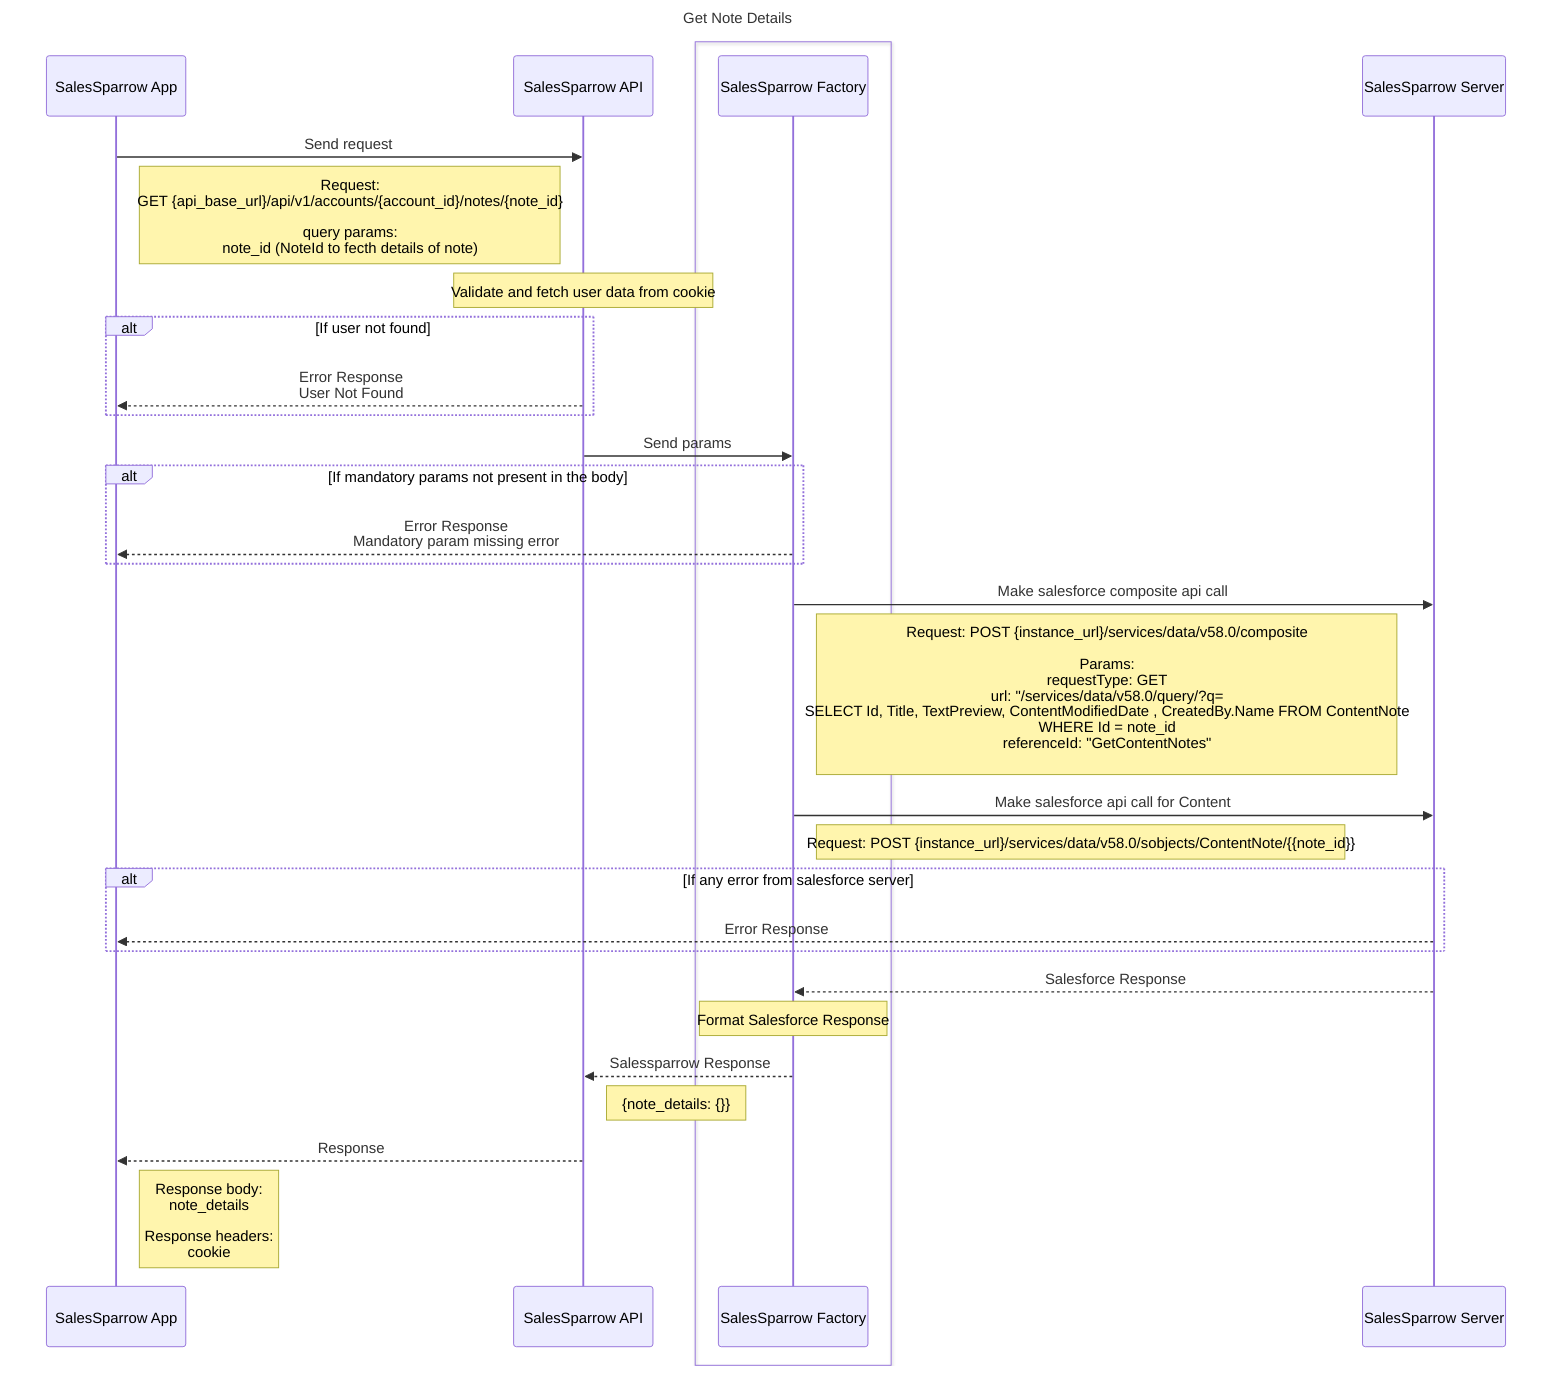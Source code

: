 sequenceDiagram
  title Get Note Details
    participant ui as SalesSparrow App
    participant api as SalesSparrow API

    box 
    participant factory as SalesSparrow Factory 
    end
    participant server as SalesSparrow Server

    ui->>api:  Send request 
    note right of ui: Request: <br>GET {api_base_url}/api/v1/accounts/{account_id}/notes/{note_id}<br><br>query params:  <br>note_id (NoteId to fecth details of note)

    note over api: Validate and fetch user data from cookie
    alt If user not found
        api-->>ui: Error Response<br>User Not Found
    end

    api->>factory: Send params

    alt If mandatory params not present in the body
        factory-->>ui: Error Response<br>Mandatory param missing error
    end

    factory->>server: Make salesforce composite api call
    note right of factory: Request: POST {instance_url}/services/data/v58.0/composite <br><br>Params: <br> requestType: GET<br> url: "/services/data/v58.0/query/?q=<br>SELECT Id, Title, TextPreview, ContentModifiedDate , CreatedBy.Name FROM ContentNote <br>WHERE Id = note_id<br>referenceId: "GetContentNotes"<br>

    factory->>server: Make salesforce api call for Content
    note right of factory: Request: POST {instance_url}/services/data/v58.0/sobjects/ContentNote/{{note_id}} 

    alt If any error from salesforce server
        server-->>ui: Error Response 
    end

    server-->>factory: Salesforce Response
    note over factory:  Format Salesforce Response

    factory-->>api: Salessparrow Response
    note right of api: {note_details: {}}

    api-->>ui: Response
    note right of ui: Response body: <br> note_details<br><br>Response headers:<br> cookie